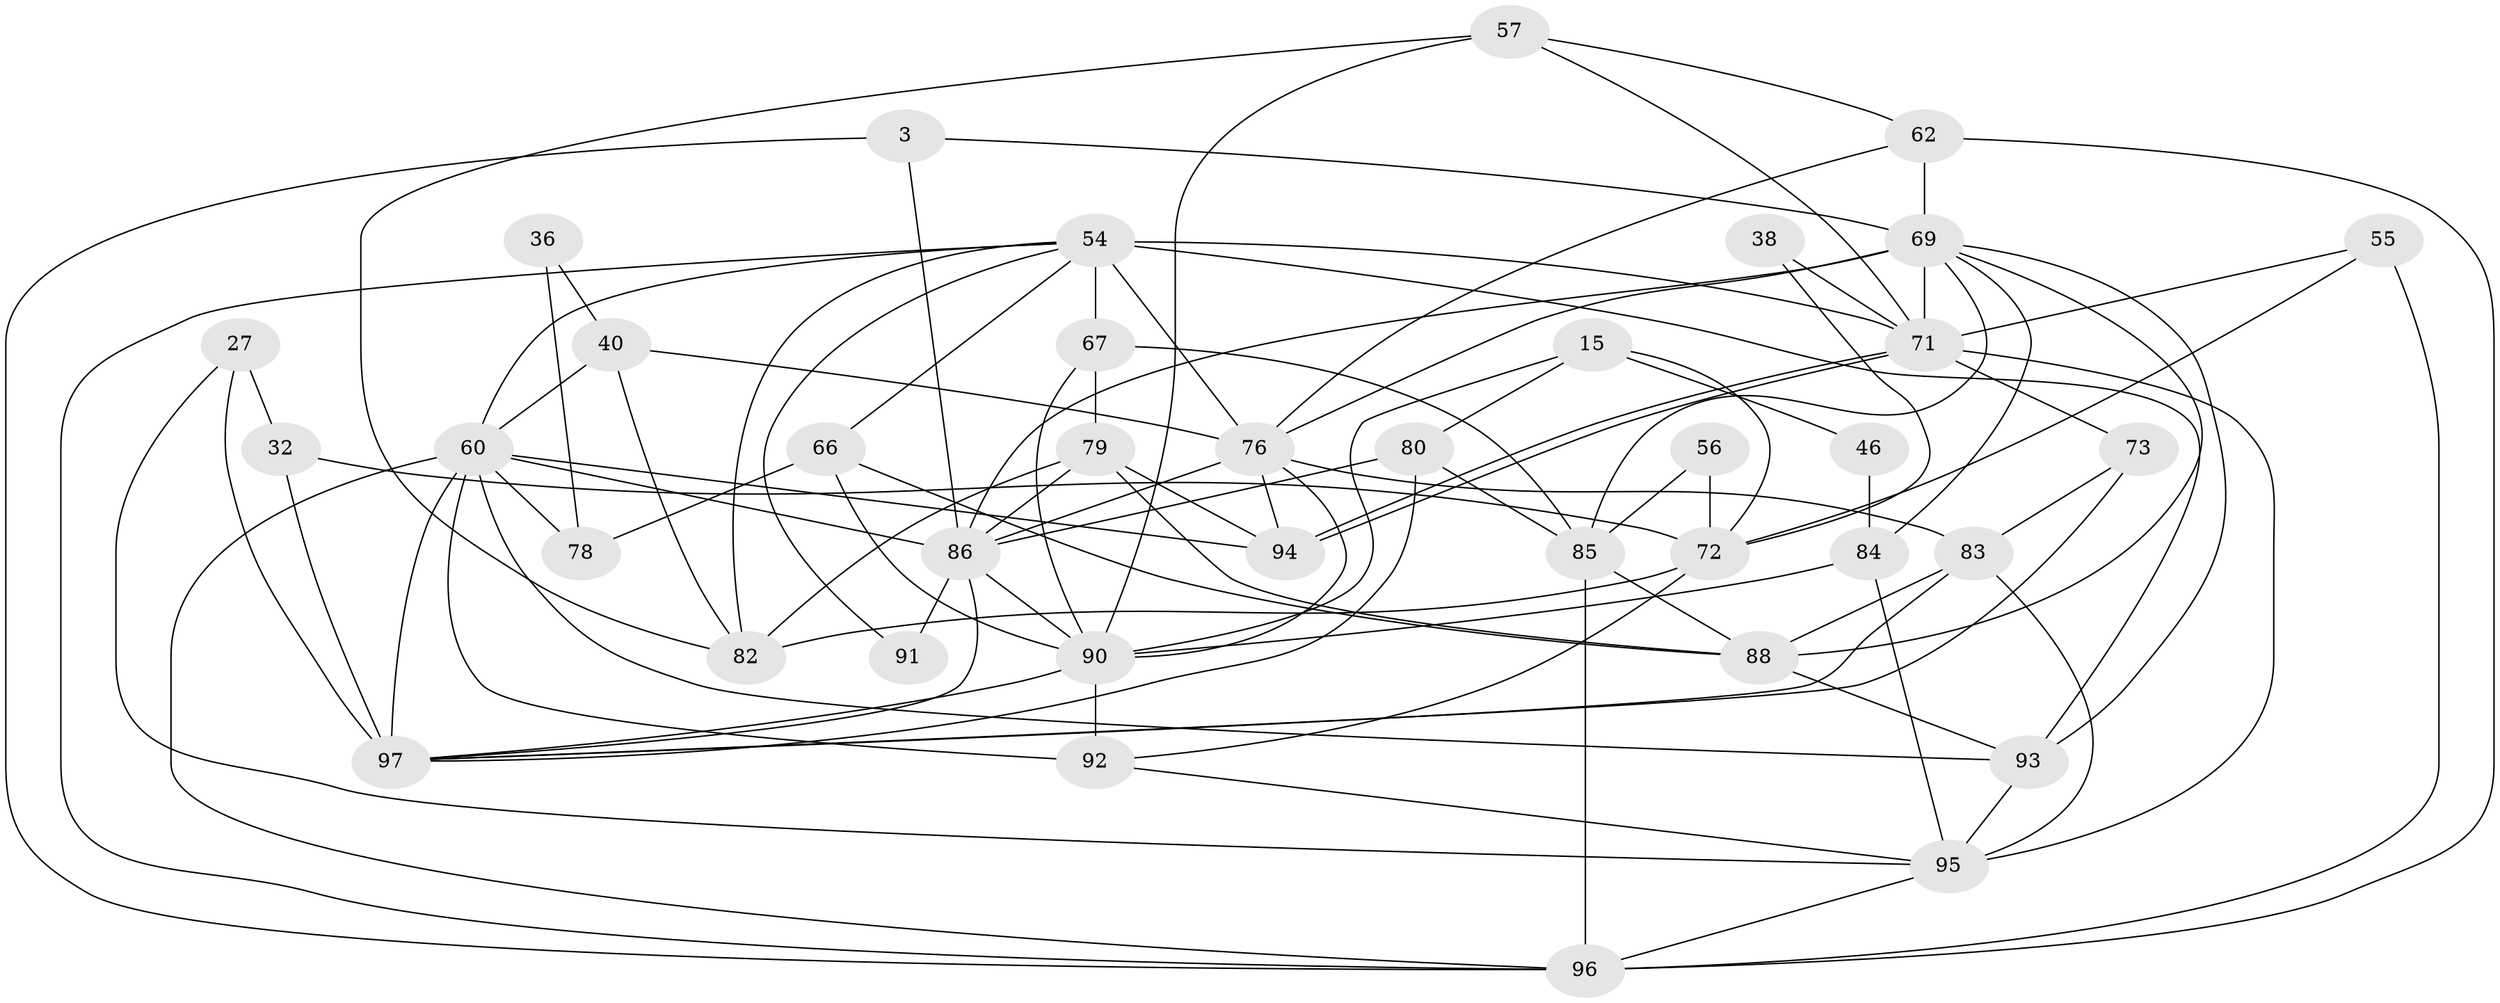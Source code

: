 // original degree distribution, {6: 0.10309278350515463, 4: 0.24742268041237114, 5: 0.20618556701030927, 2: 0.13402061855670103, 3: 0.26804123711340205, 7: 0.041237113402061855}
// Generated by graph-tools (version 1.1) at 2025/53/03/04/25 21:53:25]
// undirected, 38 vertices, 96 edges
graph export_dot {
graph [start="1"]
  node [color=gray90,style=filled];
  3;
  15;
  27 [super="+26"];
  32;
  36;
  38;
  40;
  46;
  54 [super="+42+39"];
  55;
  56;
  57;
  60 [super="+44+45+58"];
  62;
  66 [super="+8"];
  67;
  69 [super="+23+29+31"];
  71 [super="+22+28+48"];
  72 [super="+1"];
  73 [super="+65"];
  76 [super="+51+52"];
  78;
  79 [super="+10"];
  80 [super="+9+4"];
  82;
  83 [super="+77"];
  84;
  85 [super="+19"];
  86 [super="+20+59"];
  88 [super="+70"];
  90 [super="+35+87+50+63+68"];
  91 [super="+49"];
  92 [super="+2+81"];
  93 [super="+75"];
  94;
  95 [super="+61+34"];
  96 [super="+89"];
  97 [super="+7+47+74+64"];
  3 -- 69 [weight=2];
  3 -- 96 [weight=2];
  3 -- 86;
  15 -- 72 [weight=2];
  15 -- 46;
  15 -- 80;
  15 -- 90 [weight=2];
  27 -- 32 [weight=2];
  27 -- 97;
  27 -- 95;
  32 -- 72;
  32 -- 97 [weight=3];
  36 -- 78;
  36 -- 40;
  38 -- 72 [weight=2];
  38 -- 71;
  40 -- 82;
  40 -- 76;
  40 -- 60;
  46 -- 84;
  54 -- 67;
  54 -- 71 [weight=4];
  54 -- 91;
  54 -- 96;
  54 -- 66;
  54 -- 82;
  54 -- 76;
  54 -- 60 [weight=2];
  54 -- 93;
  55 -- 72;
  55 -- 96;
  55 -- 71;
  56 -- 72;
  56 -- 85 [weight=2];
  57 -- 82;
  57 -- 62;
  57 -- 71;
  57 -- 90;
  60 -- 92 [weight=2];
  60 -- 86;
  60 -- 97 [weight=3];
  60 -- 94;
  60 -- 96;
  60 -- 78 [weight=2];
  60 -- 93 [weight=2];
  62 -- 69 [weight=2];
  62 -- 96;
  62 -- 76;
  66 -- 78 [weight=2];
  66 -- 88;
  66 -- 90;
  67 -- 79;
  67 -- 85 [weight=2];
  67 -- 90;
  69 -- 76 [weight=2];
  69 -- 84;
  69 -- 71 [weight=3];
  69 -- 85;
  69 -- 88;
  69 -- 93;
  69 -- 86;
  71 -- 94;
  71 -- 94;
  71 -- 73 [weight=3];
  71 -- 95;
  72 -- 92 [weight=2];
  72 -- 82 [weight=2];
  73 -- 83 [weight=2];
  73 -- 97;
  76 -- 86;
  76 -- 94;
  76 -- 83 [weight=2];
  76 -- 90;
  79 -- 94;
  79 -- 82;
  79 -- 86;
  79 -- 88;
  80 -- 97;
  80 -- 85 [weight=2];
  80 -- 86;
  83 -- 88;
  83 -- 97;
  83 -- 95;
  84 -- 95;
  84 -- 90;
  85 -- 96 [weight=2];
  85 -- 88;
  86 -- 97;
  86 -- 91 [weight=3];
  86 -- 90;
  88 -- 93 [weight=2];
  90 -- 97 [weight=2];
  90 -- 92 [weight=3];
  92 -- 95;
  93 -- 95;
  95 -- 96;
}
